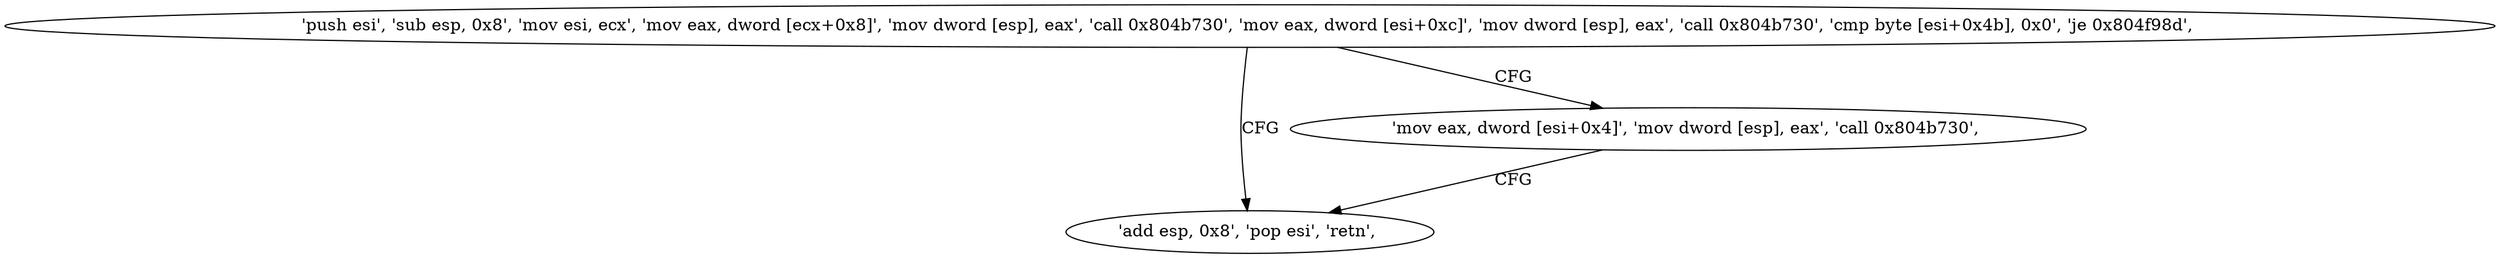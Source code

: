 digraph "func" {
"134543712" [label = "'push esi', 'sub esp, 0x8', 'mov esi, ecx', 'mov eax, dword [ecx+0x8]', 'mov dword [esp], eax', 'call 0x804b730', 'mov eax, dword [esi+0xc]', 'mov dword [esp], eax', 'call 0x804b730', 'cmp byte [esi+0x4b], 0x0', 'je 0x804f98d', " ]
"134543757" [label = "'add esp, 0x8', 'pop esi', 'retn', " ]
"134543746" [label = "'mov eax, dword [esi+0x4]', 'mov dword [esp], eax', 'call 0x804b730', " ]
"134543712" -> "134543757" [ label = "CFG" ]
"134543712" -> "134543746" [ label = "CFG" ]
"134543746" -> "134543757" [ label = "CFG" ]
}
